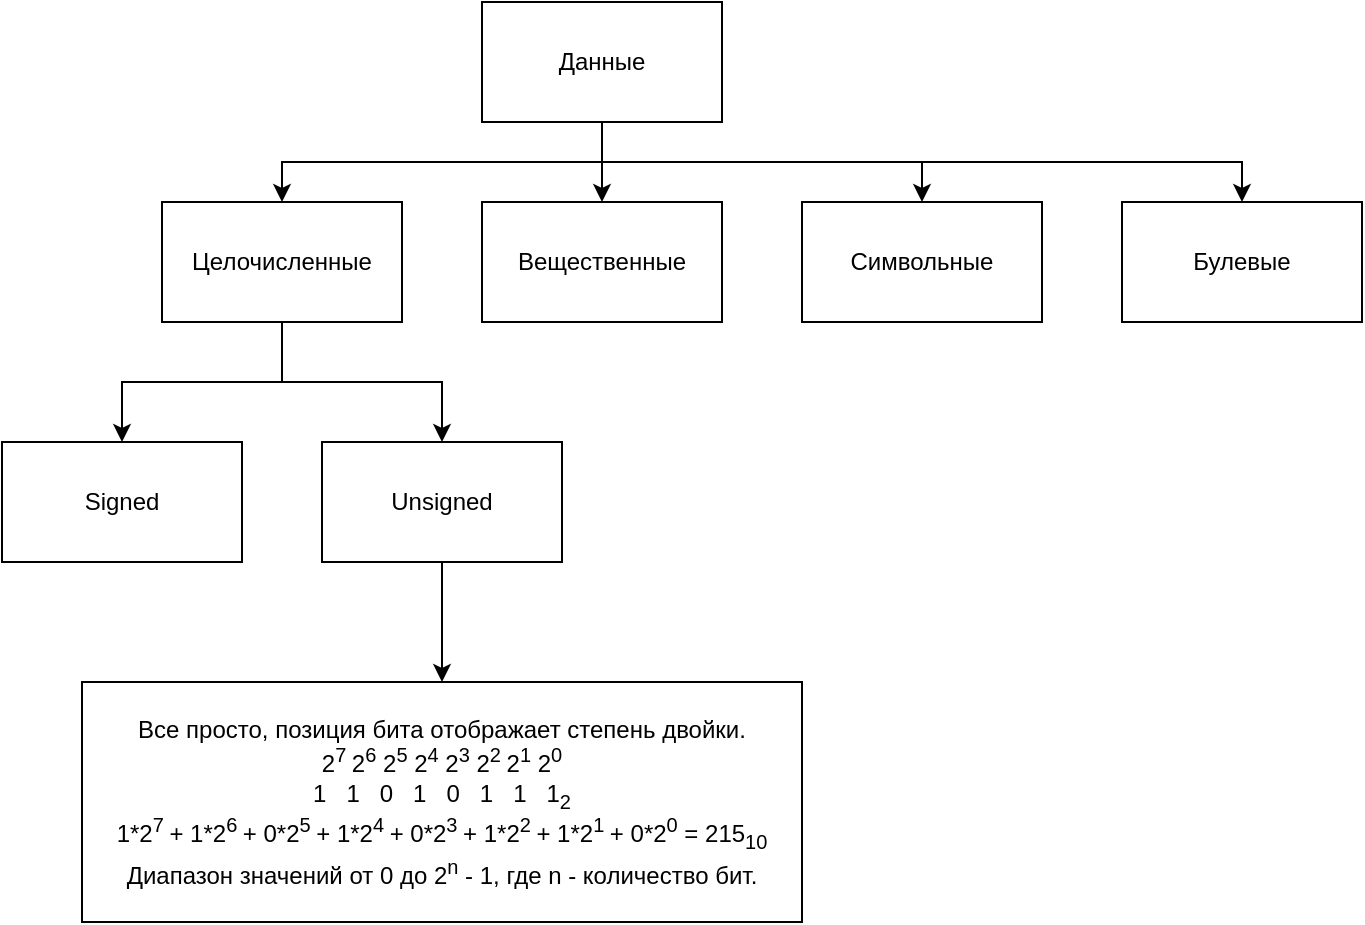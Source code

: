 <mxfile version="16.2.2" type="github">
  <diagram id="-oJkVD_7Ih6nB59Dtojz" name="Page-1">
    <mxGraphModel dx="1298" dy="865" grid="1" gridSize="10" guides="1" tooltips="1" connect="1" arrows="1" fold="1" page="1" pageScale="1" pageWidth="827" pageHeight="1169" math="0" shadow="0">
      <root>
        <mxCell id="0" />
        <mxCell id="1" parent="0" />
        <mxCell id="1MYz2hx4UhRH03Z16O1i-6" style="edgeStyle=orthogonalEdgeStyle;rounded=0;orthogonalLoop=1;jettySize=auto;html=1;exitX=0.5;exitY=1;exitDx=0;exitDy=0;entryX=0.5;entryY=0;entryDx=0;entryDy=0;" edge="1" parent="1" source="1MYz2hx4UhRH03Z16O1i-1" target="1MYz2hx4UhRH03Z16O1i-2">
          <mxGeometry relative="1" as="geometry" />
        </mxCell>
        <mxCell id="1MYz2hx4UhRH03Z16O1i-7" style="edgeStyle=orthogonalEdgeStyle;rounded=0;orthogonalLoop=1;jettySize=auto;html=1;exitX=0.5;exitY=1;exitDx=0;exitDy=0;entryX=0.5;entryY=0;entryDx=0;entryDy=0;" edge="1" parent="1" source="1MYz2hx4UhRH03Z16O1i-1" target="1MYz2hx4UhRH03Z16O1i-3">
          <mxGeometry relative="1" as="geometry" />
        </mxCell>
        <mxCell id="1MYz2hx4UhRH03Z16O1i-8" style="edgeStyle=orthogonalEdgeStyle;rounded=0;orthogonalLoop=1;jettySize=auto;html=1;exitX=0.5;exitY=1;exitDx=0;exitDy=0;entryX=0.5;entryY=0;entryDx=0;entryDy=0;" edge="1" parent="1" source="1MYz2hx4UhRH03Z16O1i-1" target="1MYz2hx4UhRH03Z16O1i-4">
          <mxGeometry relative="1" as="geometry" />
        </mxCell>
        <mxCell id="1MYz2hx4UhRH03Z16O1i-9" style="edgeStyle=orthogonalEdgeStyle;rounded=0;orthogonalLoop=1;jettySize=auto;html=1;exitX=0.5;exitY=1;exitDx=0;exitDy=0;entryX=0.5;entryY=0;entryDx=0;entryDy=0;" edge="1" parent="1" source="1MYz2hx4UhRH03Z16O1i-1" target="1MYz2hx4UhRH03Z16O1i-5">
          <mxGeometry relative="1" as="geometry" />
        </mxCell>
        <mxCell id="1MYz2hx4UhRH03Z16O1i-1" value="Данные" style="rounded=0;whiteSpace=wrap;html=1;" vertex="1" parent="1">
          <mxGeometry x="360" y="20" width="120" height="60" as="geometry" />
        </mxCell>
        <mxCell id="1MYz2hx4UhRH03Z16O1i-12" style="edgeStyle=orthogonalEdgeStyle;rounded=0;orthogonalLoop=1;jettySize=auto;html=1;exitX=0.5;exitY=1;exitDx=0;exitDy=0;entryX=0.5;entryY=0;entryDx=0;entryDy=0;" edge="1" parent="1" source="1MYz2hx4UhRH03Z16O1i-2" target="1MYz2hx4UhRH03Z16O1i-10">
          <mxGeometry relative="1" as="geometry" />
        </mxCell>
        <mxCell id="1MYz2hx4UhRH03Z16O1i-13" style="edgeStyle=orthogonalEdgeStyle;rounded=0;orthogonalLoop=1;jettySize=auto;html=1;exitX=0.5;exitY=1;exitDx=0;exitDy=0;entryX=0.5;entryY=0;entryDx=0;entryDy=0;" edge="1" parent="1" source="1MYz2hx4UhRH03Z16O1i-2" target="1MYz2hx4UhRH03Z16O1i-11">
          <mxGeometry relative="1" as="geometry" />
        </mxCell>
        <mxCell id="1MYz2hx4UhRH03Z16O1i-2" value="Целочисленные" style="rounded=0;whiteSpace=wrap;html=1;" vertex="1" parent="1">
          <mxGeometry x="200" y="120" width="120" height="60" as="geometry" />
        </mxCell>
        <mxCell id="1MYz2hx4UhRH03Z16O1i-3" value="Вещественные" style="rounded=0;whiteSpace=wrap;html=1;" vertex="1" parent="1">
          <mxGeometry x="360" y="120" width="120" height="60" as="geometry" />
        </mxCell>
        <mxCell id="1MYz2hx4UhRH03Z16O1i-4" value="Символьные" style="rounded=0;whiteSpace=wrap;html=1;" vertex="1" parent="1">
          <mxGeometry x="520" y="120" width="120" height="60" as="geometry" />
        </mxCell>
        <mxCell id="1MYz2hx4UhRH03Z16O1i-5" value="Булевые" style="rounded=0;whiteSpace=wrap;html=1;" vertex="1" parent="1">
          <mxGeometry x="680" y="120" width="120" height="60" as="geometry" />
        </mxCell>
        <mxCell id="1MYz2hx4UhRH03Z16O1i-10" value="Signed" style="rounded=0;whiteSpace=wrap;html=1;" vertex="1" parent="1">
          <mxGeometry x="120" y="240" width="120" height="60" as="geometry" />
        </mxCell>
        <mxCell id="1MYz2hx4UhRH03Z16O1i-18" style="edgeStyle=orthogonalEdgeStyle;rounded=0;orthogonalLoop=1;jettySize=auto;html=1;exitX=0.5;exitY=1;exitDx=0;exitDy=0;entryX=0.5;entryY=0;entryDx=0;entryDy=0;" edge="1" parent="1" source="1MYz2hx4UhRH03Z16O1i-11" target="1MYz2hx4UhRH03Z16O1i-14">
          <mxGeometry relative="1" as="geometry" />
        </mxCell>
        <mxCell id="1MYz2hx4UhRH03Z16O1i-11" value="Unsigned" style="rounded=0;whiteSpace=wrap;html=1;" vertex="1" parent="1">
          <mxGeometry x="280" y="240" width="120" height="60" as="geometry" />
        </mxCell>
        <mxCell id="1MYz2hx4UhRH03Z16O1i-14" value="Все просто, позиция бита отображает степень двойки.&lt;br&gt;2&lt;sup&gt;7&lt;/sup&gt;&lt;sup&gt;&amp;nbsp;&lt;/sup&gt;2&lt;sup&gt;6&lt;/sup&gt;&amp;nbsp;2&lt;sup&gt;5&lt;/sup&gt;&amp;nbsp;2&lt;sup&gt;4&lt;/sup&gt;&amp;nbsp;2&lt;sup&gt;3&lt;/sup&gt;&amp;nbsp;2&lt;sup&gt;2&amp;nbsp;&lt;/sup&gt;2&lt;sup&gt;1&lt;/sup&gt;&amp;nbsp;2&lt;sup&gt;0&lt;/sup&gt;&lt;br&gt;1 &amp;nbsp; 1 &amp;nbsp; 0 &amp;nbsp; 1 &amp;nbsp; 0 &amp;nbsp; 1 &amp;nbsp; 1 &amp;nbsp; 1&lt;sub&gt;2&lt;/sub&gt;&lt;br&gt;1*2&lt;sup&gt;7&amp;nbsp;&lt;/sup&gt;+ 1*2&lt;sup&gt;6&amp;nbsp;&lt;/sup&gt;+ 0*2&lt;sup&gt;5&amp;nbsp;&lt;/sup&gt;+ 1*2&lt;sup&gt;4&amp;nbsp;&lt;/sup&gt;+ 0*2&lt;sup&gt;3&amp;nbsp;&lt;/sup&gt;+ 1*2&lt;sup&gt;2&amp;nbsp;&lt;/sup&gt;+ 1*2&lt;sup&gt;1&amp;nbsp;&lt;/sup&gt;+ 0*2&lt;sup&gt;0&lt;/sup&gt;&amp;nbsp;= 215&lt;sub&gt;10&lt;/sub&gt;&lt;br&gt;Диапазон значений от 0 до 2&lt;sup&gt;n&lt;/sup&gt;&amp;nbsp;- 1, где n - количество бит." style="rounded=0;whiteSpace=wrap;html=1;" vertex="1" parent="1">
          <mxGeometry x="160" y="360" width="360" height="120" as="geometry" />
        </mxCell>
      </root>
    </mxGraphModel>
  </diagram>
</mxfile>
